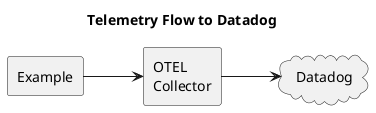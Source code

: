 @startuml datadog
title Telemetry Flow to Datadog
left to right direction

agent Example as EX
agent "OTEL\nCollector" as OC
cloud Datadog

EX --> OC
OC --> Datadog

@enduml

